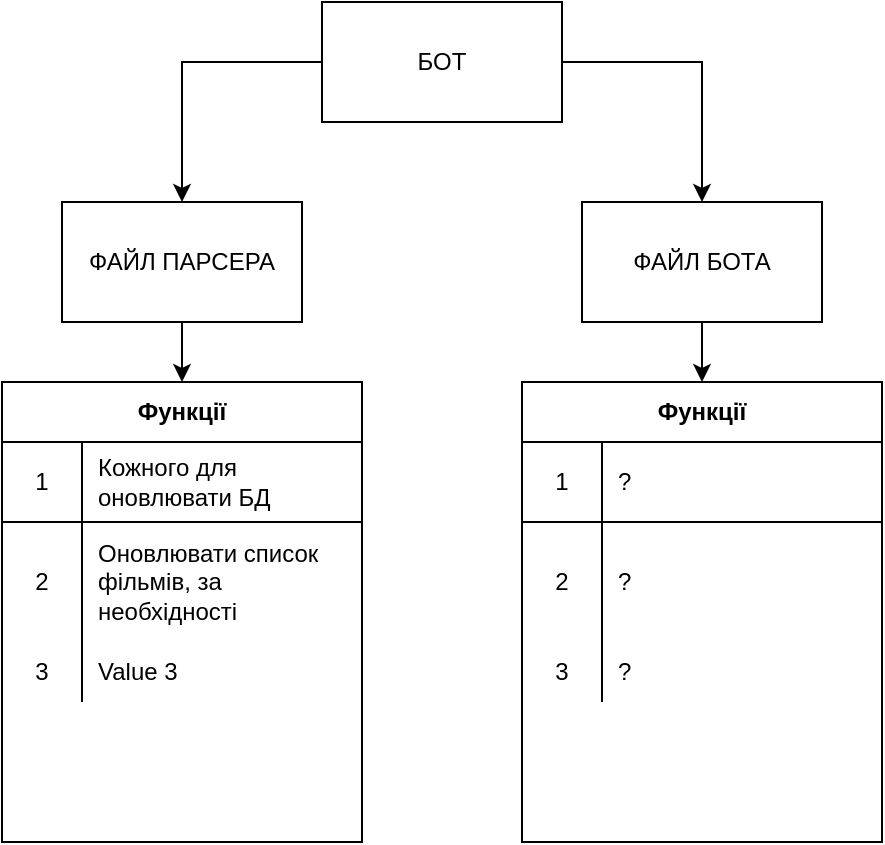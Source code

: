 <mxfile version="13.7.9" type="device"><diagram id="prtHgNgQTEPvFCAcTncT" name="Page-1"><mxGraphModel dx="852" dy="1663" grid="1" gridSize="10" guides="1" tooltips="1" connect="1" arrows="1" fold="1" page="1" pageScale="1" pageWidth="827" pageHeight="1169" math="0" shadow="0"><root><mxCell id="0"/><mxCell id="1" parent="0"/><mxCell id="LGnSXzZ_rKILqc9wKmnG-24" style="edgeStyle=orthogonalEdgeStyle;rounded=0;orthogonalLoop=1;jettySize=auto;html=1;entryX=0.5;entryY=0;entryDx=0;entryDy=0;" edge="1" parent="1" source="LGnSXzZ_rKILqc9wKmnG-1" target="LGnSXzZ_rKILqc9wKmnG-2"><mxGeometry relative="1" as="geometry"/></mxCell><mxCell id="LGnSXzZ_rKILqc9wKmnG-25" style="edgeStyle=orthogonalEdgeStyle;rounded=0;orthogonalLoop=1;jettySize=auto;html=1;" edge="1" parent="1" source="LGnSXzZ_rKILqc9wKmnG-1" target="LGnSXzZ_rKILqc9wKmnG-3"><mxGeometry relative="1" as="geometry"/></mxCell><mxCell id="LGnSXzZ_rKILqc9wKmnG-1" value="БОТ" style="rounded=0;whiteSpace=wrap;html=1;" vertex="1" parent="1"><mxGeometry x="350" y="-1140" width="120" height="60" as="geometry"/></mxCell><mxCell id="LGnSXzZ_rKILqc9wKmnG-27" style="edgeStyle=orthogonalEdgeStyle;rounded=0;orthogonalLoop=1;jettySize=auto;html=1;entryX=0.5;entryY=0;entryDx=0;entryDy=0;" edge="1" parent="1" source="LGnSXzZ_rKILqc9wKmnG-2" target="LGnSXzZ_rKILqc9wKmnG-4"><mxGeometry relative="1" as="geometry"/></mxCell><mxCell id="LGnSXzZ_rKILqc9wKmnG-2" value="ФАЙЛ ПАРСЕРА" style="rounded=0;whiteSpace=wrap;html=1;" vertex="1" parent="1"><mxGeometry x="220" y="-1040" width="120" height="60" as="geometry"/></mxCell><mxCell id="LGnSXzZ_rKILqc9wKmnG-26" style="edgeStyle=orthogonalEdgeStyle;rounded=0;orthogonalLoop=1;jettySize=auto;html=1;" edge="1" parent="1" source="LGnSXzZ_rKILqc9wKmnG-3" target="LGnSXzZ_rKILqc9wKmnG-14"><mxGeometry relative="1" as="geometry"/></mxCell><mxCell id="LGnSXzZ_rKILqc9wKmnG-3" value="ФАЙЛ БОТА" style="rounded=0;whiteSpace=wrap;html=1;" vertex="1" parent="1"><mxGeometry x="480" y="-1040" width="120" height="60" as="geometry"/></mxCell><mxCell id="LGnSXzZ_rKILqc9wKmnG-4" value="Функції" style="shape=table;html=1;whiteSpace=wrap;startSize=30;container=1;collapsible=0;childLayout=tableLayout;fixedRows=1;rowLines=0;fontStyle=1;align=center;" vertex="1" parent="1"><mxGeometry x="190" y="-950" width="180" height="230" as="geometry"/></mxCell><mxCell id="LGnSXzZ_rKILqc9wKmnG-5" value="" style="shape=partialRectangle;html=1;whiteSpace=wrap;collapsible=0;dropTarget=0;pointerEvents=0;fillColor=none;top=0;left=0;bottom=1;right=0;points=[[0,0.5],[1,0.5]];portConstraint=eastwest;" vertex="1" parent="LGnSXzZ_rKILqc9wKmnG-4"><mxGeometry y="30" width="180" height="40" as="geometry"/></mxCell><mxCell id="LGnSXzZ_rKILqc9wKmnG-6" value="1" style="shape=partialRectangle;html=1;whiteSpace=wrap;connectable=0;fillColor=none;top=0;left=0;bottom=0;right=0;overflow=hidden;" vertex="1" parent="LGnSXzZ_rKILqc9wKmnG-5"><mxGeometry width="40" height="40" as="geometry"/></mxCell><mxCell id="LGnSXzZ_rKILqc9wKmnG-7" value="Кожного для оновлювати БД" style="shape=partialRectangle;html=1;whiteSpace=wrap;connectable=0;fillColor=none;top=0;left=0;bottom=0;right=0;align=left;spacingLeft=6;overflow=hidden;" vertex="1" parent="LGnSXzZ_rKILqc9wKmnG-5"><mxGeometry x="40" width="140" height="40" as="geometry"/></mxCell><mxCell id="LGnSXzZ_rKILqc9wKmnG-8" value="" style="shape=partialRectangle;html=1;whiteSpace=wrap;collapsible=0;dropTarget=0;pointerEvents=0;fillColor=none;top=0;left=0;bottom=0;right=0;points=[[0,0.5],[1,0.5]];portConstraint=eastwest;" vertex="1" parent="LGnSXzZ_rKILqc9wKmnG-4"><mxGeometry y="70" width="180" height="60" as="geometry"/></mxCell><mxCell id="LGnSXzZ_rKILqc9wKmnG-9" value="2" style="shape=partialRectangle;html=1;whiteSpace=wrap;connectable=0;fillColor=none;top=0;left=0;bottom=0;right=0;overflow=hidden;" vertex="1" parent="LGnSXzZ_rKILqc9wKmnG-8"><mxGeometry width="40" height="60" as="geometry"/></mxCell><mxCell id="LGnSXzZ_rKILqc9wKmnG-10" value="Оновлювати список фільмів, за необхідності" style="shape=partialRectangle;html=1;whiteSpace=wrap;connectable=0;fillColor=none;top=0;left=0;bottom=0;right=0;align=left;spacingLeft=6;overflow=hidden;" vertex="1" parent="LGnSXzZ_rKILqc9wKmnG-8"><mxGeometry x="40" width="140" height="60" as="geometry"/></mxCell><mxCell id="LGnSXzZ_rKILqc9wKmnG-11" value="" style="shape=partialRectangle;html=1;whiteSpace=wrap;collapsible=0;dropTarget=0;pointerEvents=0;fillColor=none;top=0;left=0;bottom=0;right=0;points=[[0,0.5],[1,0.5]];portConstraint=eastwest;" vertex="1" parent="LGnSXzZ_rKILqc9wKmnG-4"><mxGeometry y="130" width="180" height="30" as="geometry"/></mxCell><mxCell id="LGnSXzZ_rKILqc9wKmnG-12" value="3" style="shape=partialRectangle;html=1;whiteSpace=wrap;connectable=0;fillColor=none;top=0;left=0;bottom=0;right=0;overflow=hidden;" vertex="1" parent="LGnSXzZ_rKILqc9wKmnG-11"><mxGeometry width="40" height="30" as="geometry"/></mxCell><mxCell id="LGnSXzZ_rKILqc9wKmnG-13" value="Value 3" style="shape=partialRectangle;html=1;whiteSpace=wrap;connectable=0;fillColor=none;top=0;left=0;bottom=0;right=0;align=left;spacingLeft=6;overflow=hidden;" vertex="1" parent="LGnSXzZ_rKILqc9wKmnG-11"><mxGeometry x="40" width="140" height="30" as="geometry"/></mxCell><mxCell id="LGnSXzZ_rKILqc9wKmnG-14" value="Функції" style="shape=table;html=1;whiteSpace=wrap;startSize=30;container=1;collapsible=0;childLayout=tableLayout;fixedRows=1;rowLines=0;fontStyle=1;align=center;" vertex="1" parent="1"><mxGeometry x="450" y="-950" width="180" height="230" as="geometry"/></mxCell><mxCell id="LGnSXzZ_rKILqc9wKmnG-15" value="" style="shape=partialRectangle;html=1;whiteSpace=wrap;collapsible=0;dropTarget=0;pointerEvents=0;fillColor=none;top=0;left=0;bottom=1;right=0;points=[[0,0.5],[1,0.5]];portConstraint=eastwest;" vertex="1" parent="LGnSXzZ_rKILqc9wKmnG-14"><mxGeometry y="30" width="180" height="40" as="geometry"/></mxCell><mxCell id="LGnSXzZ_rKILqc9wKmnG-16" value="1" style="shape=partialRectangle;html=1;whiteSpace=wrap;connectable=0;fillColor=none;top=0;left=0;bottom=0;right=0;overflow=hidden;" vertex="1" parent="LGnSXzZ_rKILqc9wKmnG-15"><mxGeometry width="40" height="40" as="geometry"/></mxCell><mxCell id="LGnSXzZ_rKILqc9wKmnG-17" value="?" style="shape=partialRectangle;html=1;whiteSpace=wrap;connectable=0;fillColor=none;top=0;left=0;bottom=0;right=0;align=left;spacingLeft=6;overflow=hidden;" vertex="1" parent="LGnSXzZ_rKILqc9wKmnG-15"><mxGeometry x="40" width="140" height="40" as="geometry"/></mxCell><mxCell id="LGnSXzZ_rKILqc9wKmnG-18" value="" style="shape=partialRectangle;html=1;whiteSpace=wrap;collapsible=0;dropTarget=0;pointerEvents=0;fillColor=none;top=0;left=0;bottom=0;right=0;points=[[0,0.5],[1,0.5]];portConstraint=eastwest;" vertex="1" parent="LGnSXzZ_rKILqc9wKmnG-14"><mxGeometry y="70" width="180" height="60" as="geometry"/></mxCell><mxCell id="LGnSXzZ_rKILqc9wKmnG-19" value="2" style="shape=partialRectangle;html=1;whiteSpace=wrap;connectable=0;fillColor=none;top=0;left=0;bottom=0;right=0;overflow=hidden;" vertex="1" parent="LGnSXzZ_rKILqc9wKmnG-18"><mxGeometry width="40" height="60" as="geometry"/></mxCell><mxCell id="LGnSXzZ_rKILqc9wKmnG-20" value="?" style="shape=partialRectangle;html=1;whiteSpace=wrap;connectable=0;fillColor=none;top=0;left=0;bottom=0;right=0;align=left;spacingLeft=6;overflow=hidden;" vertex="1" parent="LGnSXzZ_rKILqc9wKmnG-18"><mxGeometry x="40" width="140" height="60" as="geometry"/></mxCell><mxCell id="LGnSXzZ_rKILqc9wKmnG-21" value="" style="shape=partialRectangle;html=1;whiteSpace=wrap;collapsible=0;dropTarget=0;pointerEvents=0;fillColor=none;top=0;left=0;bottom=0;right=0;points=[[0,0.5],[1,0.5]];portConstraint=eastwest;" vertex="1" parent="LGnSXzZ_rKILqc9wKmnG-14"><mxGeometry y="130" width="180" height="30" as="geometry"/></mxCell><mxCell id="LGnSXzZ_rKILqc9wKmnG-22" value="3" style="shape=partialRectangle;html=1;whiteSpace=wrap;connectable=0;fillColor=none;top=0;left=0;bottom=0;right=0;overflow=hidden;" vertex="1" parent="LGnSXzZ_rKILqc9wKmnG-21"><mxGeometry width="40" height="30" as="geometry"/></mxCell><mxCell id="LGnSXzZ_rKILqc9wKmnG-23" value="?" style="shape=partialRectangle;html=1;whiteSpace=wrap;connectable=0;fillColor=none;top=0;left=0;bottom=0;right=0;align=left;spacingLeft=6;overflow=hidden;" vertex="1" parent="LGnSXzZ_rKILqc9wKmnG-21"><mxGeometry x="40" width="140" height="30" as="geometry"/></mxCell></root></mxGraphModel></diagram></mxfile>